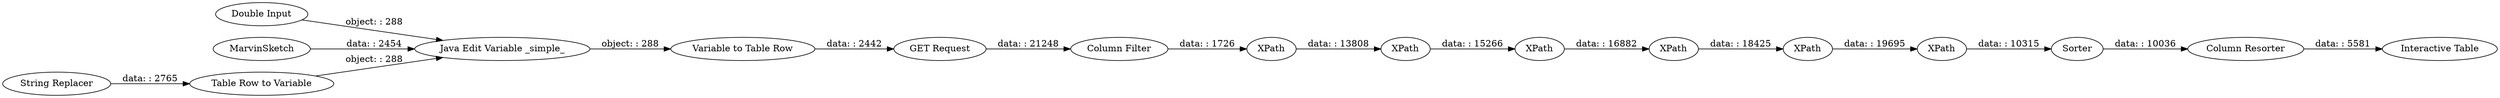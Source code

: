 digraph {
	"6529889457279058765_890" [label=XPath]
	"6529889457279058765_862" [label="Variable to Table Row"]
	"6529889457279058765_859" [label="Column Resorter"]
	"6529889457279058765_866" [label="GET Request"]
	"-4276071566098582925_1209" [label="Double Input"]
	"6529889457279058765_885" [label="Column Filter"]
	"-4276071566098582925_870" [label="Interactive Table"]
	"6529889457279058765_860" [label=Sorter]
	"6529889457279058765_887" [label=XPath]
	"-4276071566098582925_1208" [label=MarvinSketch]
	"6529889457279058765_852" [label="Java Edit Variable _simple_"]
	"6529889457279058765_886" [label=XPath]
	"6529889457279058765_856" [label="Table Row to Variable"]
	"6529889457279058765_889" [label=XPath]
	"6529889457279058765_888" [label=XPath]
	"6529889457279058765_857" [label="String Replacer"]
	"6529889457279058765_891" [label=XPath]
	"-4276071566098582925_1209" -> "6529889457279058765_852" [label="object: : 288"]
	"6529889457279058765_886" -> "6529889457279058765_887" [label="data: : 13808"]
	"6529889457279058765_857" -> "6529889457279058765_856" [label="data: : 2765"]
	"6529889457279058765_890" -> "6529889457279058765_891" [label="data: : 19695"]
	"6529889457279058765_866" -> "6529889457279058765_885" [label="data: : 21248"]
	"6529889457279058765_891" -> "6529889457279058765_860" [label="data: : 10315"]
	"6529889457279058765_887" -> "6529889457279058765_888" [label="data: : 15266"]
	"6529889457279058765_889" -> "6529889457279058765_890" [label="data: : 18425"]
	"6529889457279058765_852" -> "6529889457279058765_862" [label="object: : 288"]
	"6529889457279058765_862" -> "6529889457279058765_866" [label="data: : 2442"]
	"6529889457279058765_885" -> "6529889457279058765_886" [label="data: : 1726"]
	"6529889457279058765_860" -> "6529889457279058765_859" [label="data: : 10036"]
	"-4276071566098582925_1208" -> "6529889457279058765_852" [label="data: : 2454"]
	"6529889457279058765_859" -> "-4276071566098582925_870" [label="data: : 5581"]
	"6529889457279058765_856" -> "6529889457279058765_852" [label="object: : 288"]
	"6529889457279058765_888" -> "6529889457279058765_889" [label="data: : 16882"]
	rankdir=LR
}
